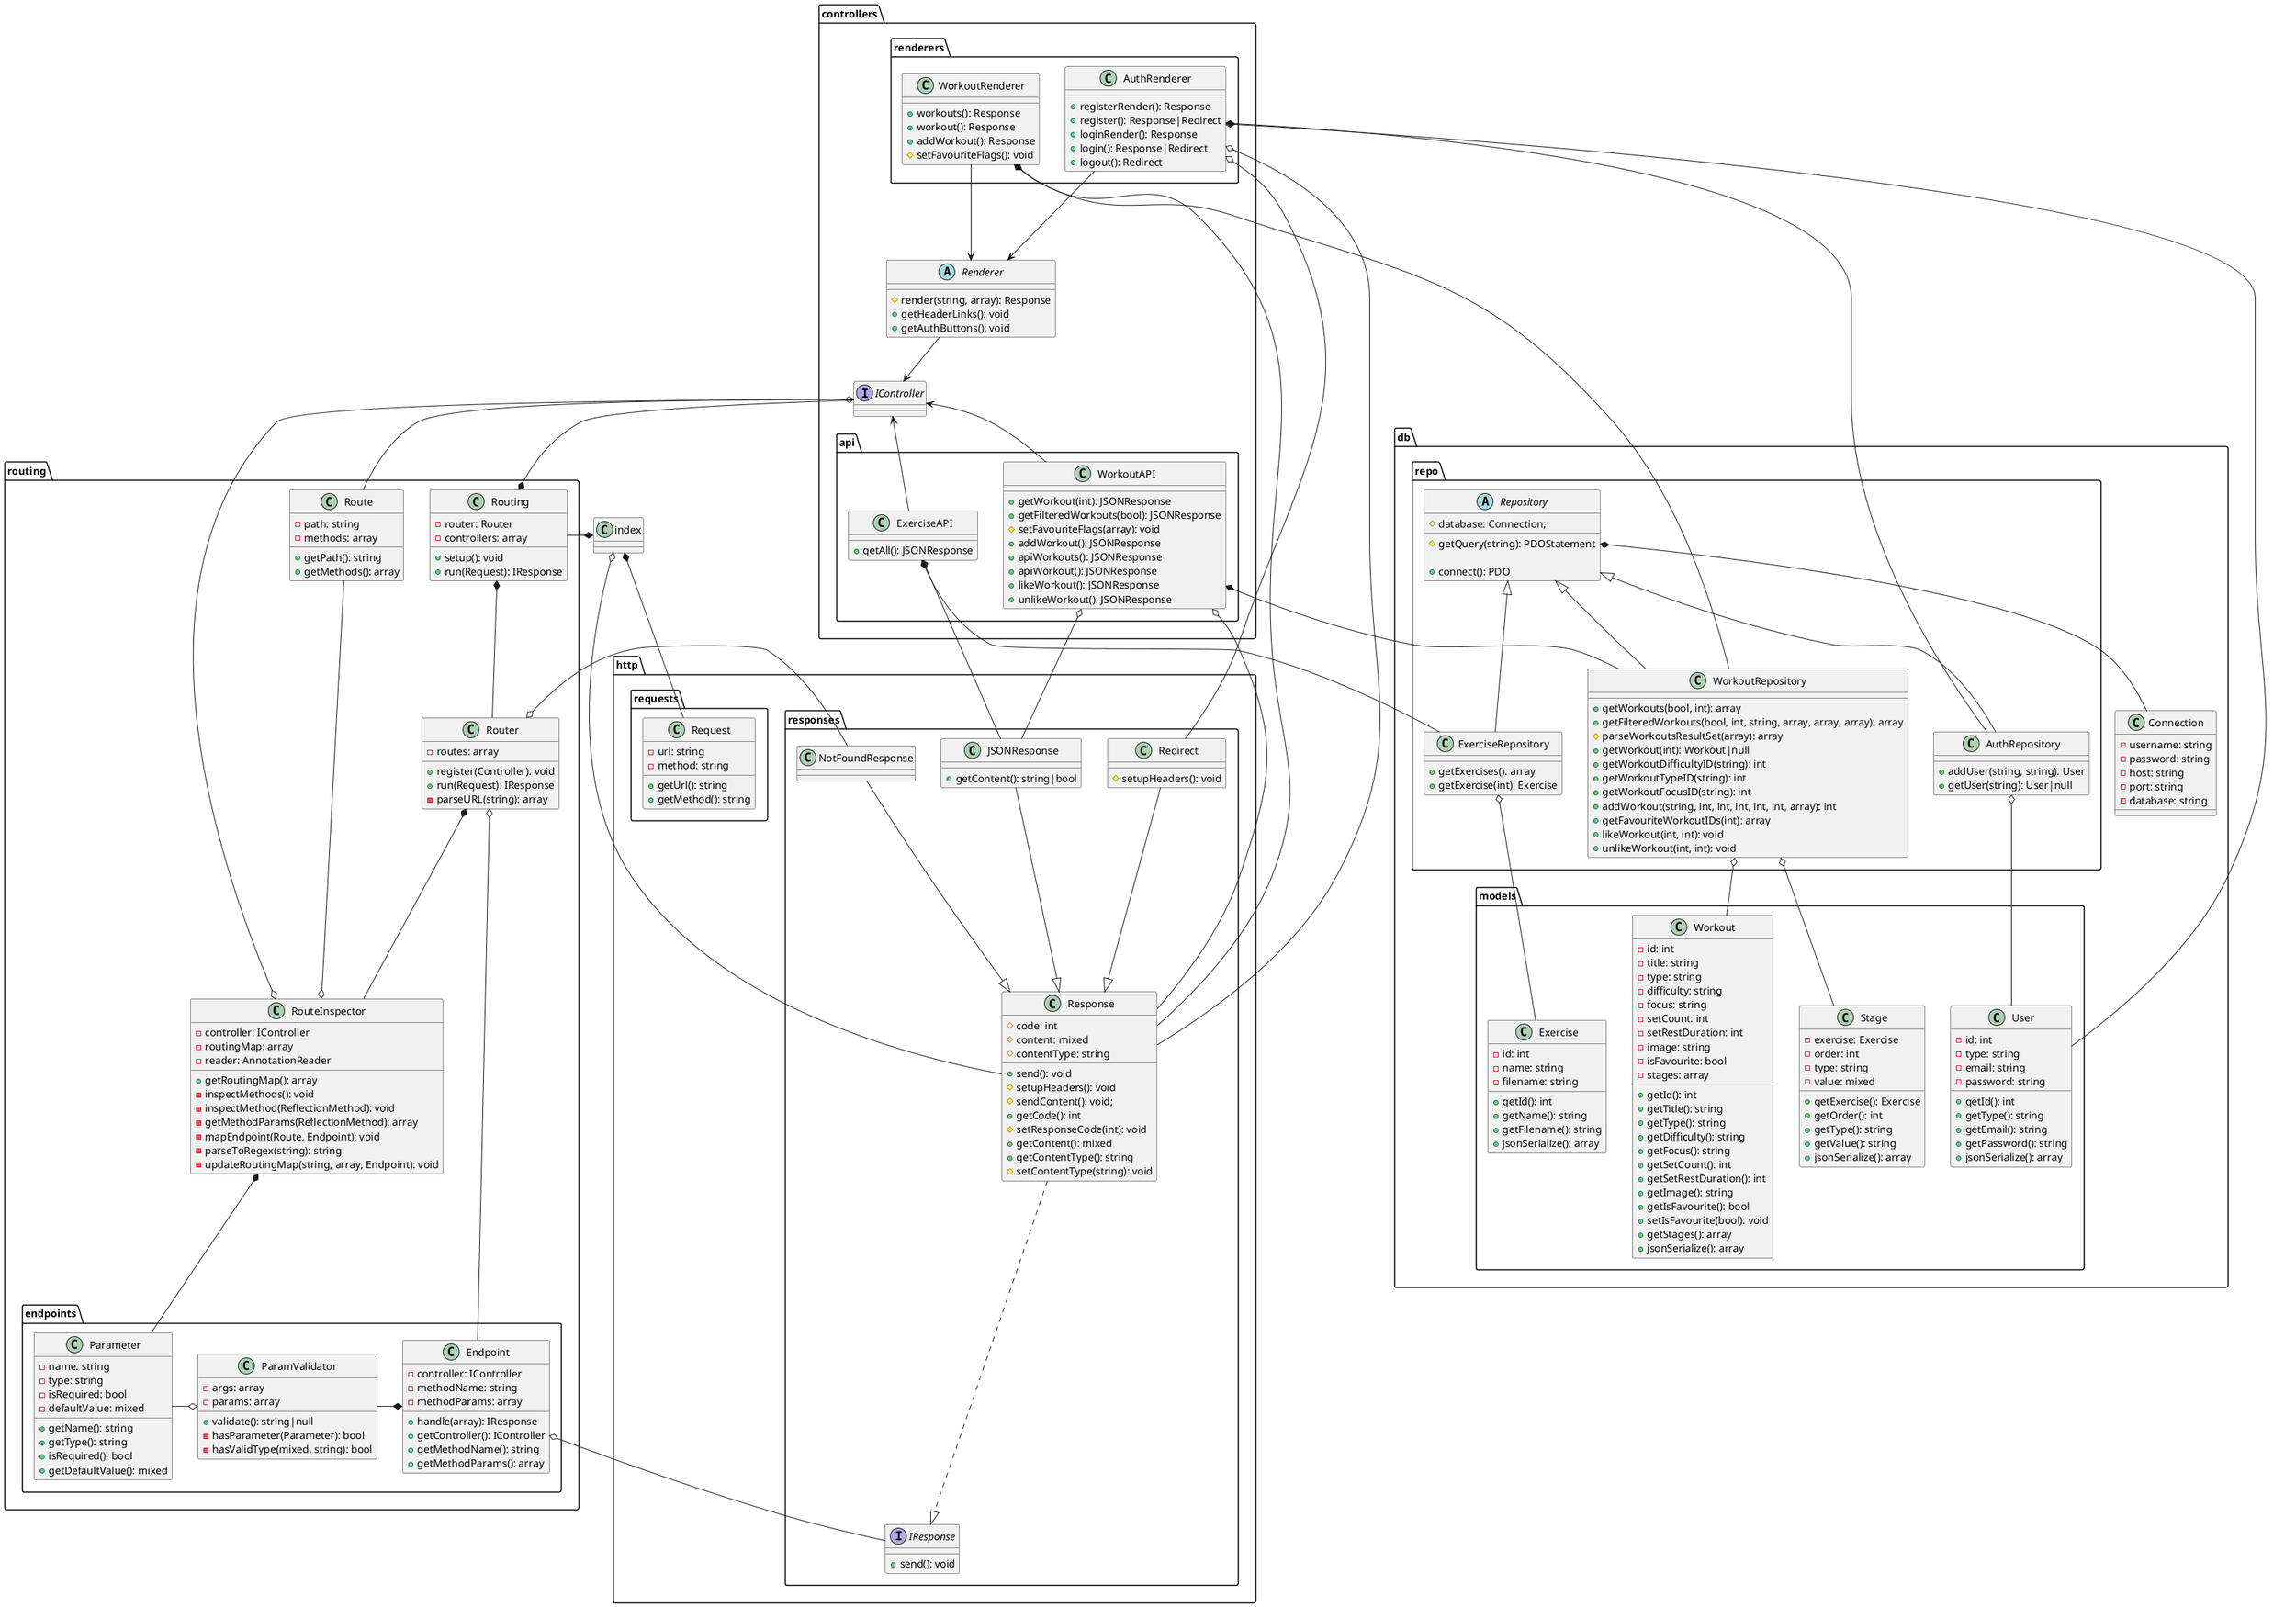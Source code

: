 @startuml

package routing {
    package endpoints {
        class Endpoint {
            - controller: IController
            - methodName: string
            - methodParams: array

            + handle(array): IResponse
            + getController(): IController
            + getMethodName(): string
            + getMethodParams(): array
        }

        class Parameter {
            - name: string
            - type: string
            - isRequired: bool
            - defaultValue: mixed

            + getName(): string
            + getType(): string
            + isRequired(): bool
            + getDefaultValue(): mixed
        }

        class ParamValidator {
            - args: array
            - params: array

            + validate(): string|null
            - hasParameter(Parameter): bool
            - hasValidType(mixed, string): bool
        }
    }

    class Routing {
        - router: Router
        - controllers: array

        + setup(): void
        + run(Request): IResponse
    }

    class Router {
        - routes: array
        + register(Controller): void
        + run(Request): IResponse
        - parseURL(string): array
    }


    class RouteInspector {
        - controller: IController
        - routingMap: array
        - reader: AnnotationReader

        + getRoutingMap(): array
        - inspectMethods(): void
        - inspectMethod(ReflectionMethod): void
        - getMethodParams(ReflectionMethod): array
        - mapEndpoint(Route, Endpoint): void
        - parseToRegex(string): string
        - updateRoutingMap(string, array, Endpoint): void
    }

    class Route {
        - path: string
        - methods: array

        + getPath(): string
        + getMethods(): array
    }
}


package http {
    package requests {
        class Request {
            - url: string
            - method: string

            + getUrl(): string
            + getMethod(): string
        }
    }

    package responses {
        interface IResponse {
            + send(): void
        }

        class Response {
            # code: int
            # content: mixed
            # contentType: string

            + send(): void
            # setupHeaders(): void
            # sendContent(): void;
            + getCode(): int
            # setResponseCode(int): void
            + getContent(): mixed
            + getContentType(): string
            # setContentType(string): void
        }

        class NotFoundResponse {
        }

        class Redirect {
            # setupHeaders(): void
        }

        class JSONResponse {
            + getContent(): string|bool
        }
    }
}


package controllers {
    interface IController {
    }

    package api {
        class ExerciseAPI {
            + getAll(): JSONResponse
        }

        class WorkoutAPI {
            + getWorkout(int): JSONResponse
            + getFilteredWorkouts(bool): JSONResponse
            # setFavouriteFlags(array): void
            + addWorkout(): JSONResponse
            + apiWorkouts(): JSONResponse
            + apiWorkout(): JSONResponse
            + likeWorkout(): JSONResponse
            + unlikeWorkout(): JSONResponse
        }
    }

    abstract class Renderer {
        # render(string, array): Response
        + getHeaderLinks(): void
        + getAuthButtons(): void
    }

    package renderers {
        class AuthRenderer {
            + registerRender(): Response
            + register(): Response|Redirect
            + loginRender(): Response
            + login(): Response|Redirect
            + logout(): Redirect
        }

        class WorkoutRenderer {
            + workouts(): Response
            + workout(): Response
            + addWorkout(): Response
            # setFavouriteFlags(): void
        }
    }
}


package db {
    package models {
        class Exercise {
            - id: int
            - name: string
            - filename: string

            + getId(): int
            + getName(): string
            + getFilename(): string
            + jsonSerialize(): array
        }

        class Stage {
            - exercise: Exercise
            - order: int
            - type: string
            - value: mixed

            + getExercise(): Exercise
            + getOrder(): int
            + getType(): string
            + getValue(): string
            + jsonSerialize(): array
        }

        class User {
            - id: int
            - type: string
            - email: string
            - password: string

            + getId(): int
            + getType(): string
            + getEmail(): string
            + getPassword(): string
            + jsonSerialize(): array
        }

        class Workout {
            - id: int
            - title: string
            - type: string
            - difficulty: string
            - focus: string
            - setCount: int
            - setRestDuration: int
            - image: string
            - isFavourite: bool
            - stages: array

            + getId(): int
            + getTitle(): string
            + getType(): string
            + getDifficulty(): string
            + getFocus(): string
            + getSetCount(): int
            + getSetRestDuration(): int
            + getImage(): string
            + getIsFavourite(): bool
            + setIsFavourite(bool): void
            + getStages(): array
            + jsonSerialize(): array
        }
    }

    package repo {
        abstract class Repository {
            # database: Connection;
            # getQuery(string): PDOStatement

            + connect(): PDO
        }

        class AuthRepository {
            + addUser(string, string): User
            + getUser(string): User|null
        }

        class ExerciseRepository {
            + getExercises(): array
            + getExercise(int): Exercise
        }

        class WorkoutRepository {
            + getWorkouts(bool, int): array
            + getFilteredWorkouts(bool, int, string, array, array, array): array
            # parseWorkoutsResultSet(array): array
            + getWorkout(int): Workout|null
            + getWorkoutDifficultyID(string): int
            + getWorkoutTypeID(string): int
            + getWorkoutFocusID(string): int
            + addWorkout(string, int, int, int, int, int, array): int
            + getFavouriteWorkoutIDs(int): array
            + likeWorkout(int, int): void
            + unlikeWorkout(int, int): void
        }
    }

    class Connection {
        - username: string
        - password: string
        - host: string
        - port: string
        - database: string
    }
}

class index {

}

IController o-- Route
Renderer --> IController
ExerciseAPI -u-> IController
WorkoutAPI  -u-> IController
AuthRenderer    --> Renderer
WorkoutRenderer ---> Renderer

Response ...|> IResponse
NotFoundResponse -d-|> Response
Redirect         -d-|> Response
JSONResponse     -d-|> Response

AuthRepository     -u-|> Repository
ExerciseRepository -u-|> Repository
WorkoutRepository  -u-|> Repository
Repository *-- Connection

Routing *-u- IController
Routing *-- Router
Router o-- NotFoundResponse
Router *-- RouteInspector
Endpoint o-l- IResponse

Router         o-- Endpoint
Endpoint       *-l- ParamValidator
ParamValidator o-l- Parameter

RouteInspector o-- IController
RouteInspector *-d- Parameter
RouteInspector o-u-- Route

WorkoutRenderer *-- WorkoutRepository
WorkoutRenderer o-- Response

WorkoutAPI o-- JSONResponse
WorkoutAPI o-- Response
WorkoutAPI *-- WorkoutRepository
WorkoutRepository o-- Workout
WorkoutRepository o-- Stage

ExerciseAPI *-- ExerciseRepository
ExerciseAPI o-- JSONResponse
ExerciseRepository o-- Exercise

AuthRenderer o-- Response
AuthRenderer o-- Redirect
AuthRenderer o--- User
AuthRenderer *-- AuthRepository
AuthRepository o-- User

index *-- Routing
index *-- Request
index o-u- Response

@enduml
